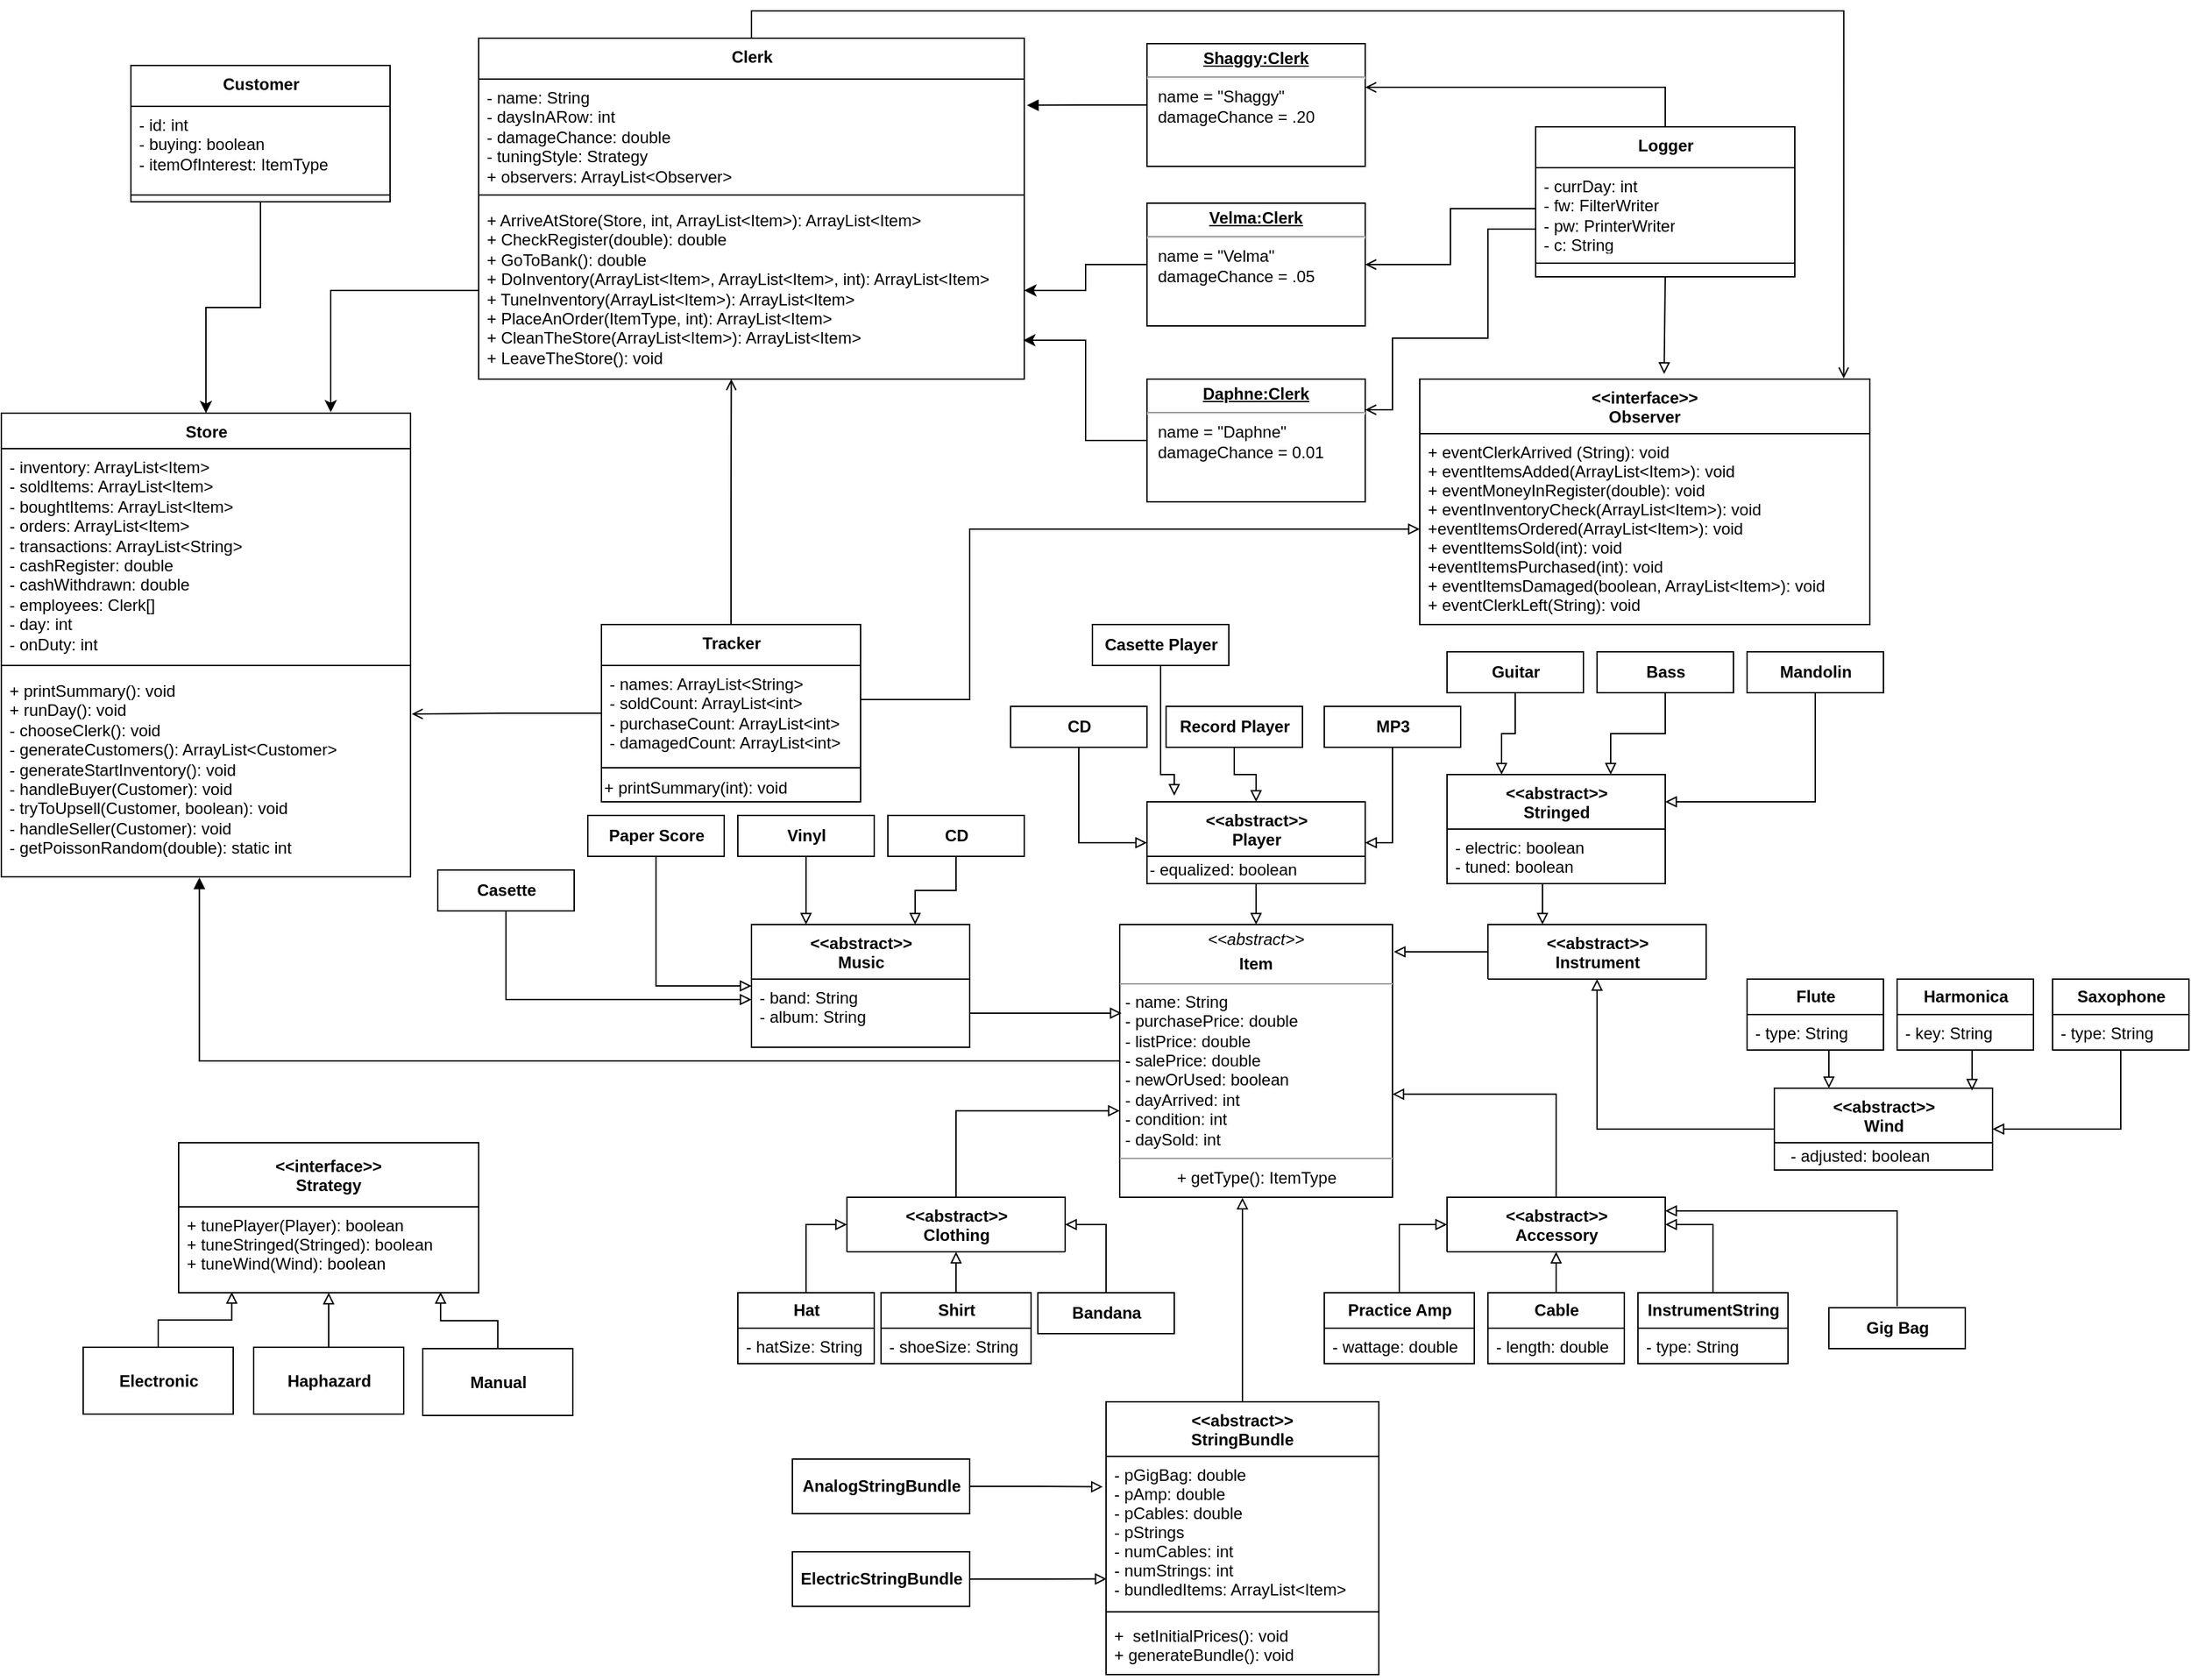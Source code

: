 <mxfile version="16.6.2" type="device"><diagram id="C5RBs43oDa-KdzZeNtuy" name="Page-1"><mxGraphModel dx="2370" dy="1367" grid="1" gridSize="10" guides="1" tooltips="1" connect="1" arrows="1" fold="1" page="1" pageScale="1" pageWidth="827" pageHeight="1169" math="0" shadow="0"><root><mxCell id="WIyWlLk6GJQsqaUBKTNV-0"/><mxCell id="WIyWlLk6GJQsqaUBKTNV-1" parent="WIyWlLk6GJQsqaUBKTNV-0"/><mxCell id="7O0cSDLD_i2GQ5B_20qx-137" value="Store" style="swimlane;fontStyle=1;align=center;verticalAlign=top;childLayout=stackLayout;horizontal=1;startSize=26;horizontalStack=0;resizeParent=1;resizeParentMax=0;resizeLast=0;collapsible=1;marginBottom=0;html=1;" parent="WIyWlLk6GJQsqaUBKTNV-1" vertex="1"><mxGeometry x="50" y="355" width="300" height="340" as="geometry"/></mxCell><mxCell id="7O0cSDLD_i2GQ5B_20qx-138" value="&lt;div&gt;- inventory: ArrayList&amp;lt;Item&amp;gt;&lt;/div&gt;&lt;div&gt;- soldItems: ArrayList&amp;lt;Item&amp;gt;&lt;/div&gt;&lt;div&gt;- boughtItems: ArrayList&amp;lt;Item&amp;gt;&lt;/div&gt;&lt;div&gt;- orders: ArrayList&amp;lt;Item&amp;gt;&lt;/div&gt;&lt;div&gt;- transactions: ArrayList&amp;lt;String&amp;gt;&lt;/div&gt;&lt;div&gt;- cashRegister: double&lt;/div&gt;&lt;div&gt;- cashWithdrawn: double&lt;/div&gt;&lt;div&gt;- employees: Clerk[]&lt;/div&gt;&lt;div&gt;- day: int&lt;/div&gt;&lt;div&gt;- onDuty: int&lt;br&gt;&lt;/div&gt;" style="text;strokeColor=none;fillColor=none;align=left;verticalAlign=top;spacingLeft=4;spacingRight=4;overflow=hidden;rotatable=0;points=[[0,0.5],[1,0.5]];portConstraint=eastwest;html=1;" parent="7O0cSDLD_i2GQ5B_20qx-137" vertex="1"><mxGeometry y="26" width="300" height="154" as="geometry"/></mxCell><mxCell id="7O0cSDLD_i2GQ5B_20qx-139" value="" style="line;strokeWidth=1;fillColor=none;align=left;verticalAlign=middle;spacingTop=-1;spacingLeft=3;spacingRight=3;rotatable=0;labelPosition=right;points=[];portConstraint=eastwest;html=1;" parent="7O0cSDLD_i2GQ5B_20qx-137" vertex="1"><mxGeometry y="180" width="300" height="10" as="geometry"/></mxCell><mxCell id="7O0cSDLD_i2GQ5B_20qx-140" value="&lt;div&gt;+ printSummary(): void&lt;/div&gt;&lt;div&gt;+ runDay(): void&lt;/div&gt;&lt;div&gt;- chooseClerk(): void&lt;/div&gt;&lt;div&gt;- generateCustomers(): ArrayList&amp;lt;Customer&amp;gt;&lt;/div&gt;&lt;div&gt;- generateStartInventory(): void&lt;/div&gt;&lt;div&gt;- handleBuyer(Customer): void&lt;/div&gt;&lt;div&gt;- tryToUpsell(Customer, boolean): void&lt;br&gt;&lt;/div&gt;&lt;div&gt;- handleSeller(Customer): void&lt;/div&gt;&lt;div&gt;- getPoissonRandom(double): static int&lt;br&gt;&lt;/div&gt;" style="text;strokeColor=none;fillColor=none;align=left;verticalAlign=top;spacingLeft=4;spacingRight=4;overflow=hidden;rotatable=0;points=[[0,0.5],[1,0.5]];portConstraint=eastwest;html=1;" parent="7O0cSDLD_i2GQ5B_20qx-137" vertex="1"><mxGeometry y="190" width="300" height="150" as="geometry"/></mxCell><mxCell id="lRqExHNX9jPVljjMVvEg-19" style="edgeStyle=orthogonalEdgeStyle;rounded=0;orthogonalLoop=1;jettySize=auto;html=1;exitX=0.5;exitY=0;exitDx=0;exitDy=0;entryX=0.942;entryY=-0.003;entryDx=0;entryDy=0;entryPerimeter=0;endArrow=open;endFill=0;" edge="1" parent="WIyWlLk6GJQsqaUBKTNV-1" source="7O0cSDLD_i2GQ5B_20qx-146" target="lRqExHNX9jPVljjMVvEg-1"><mxGeometry relative="1" as="geometry"/></mxCell><mxCell id="7O0cSDLD_i2GQ5B_20qx-146" value="Clerk" style="swimlane;fontStyle=1;align=center;verticalAlign=top;childLayout=stackLayout;horizontal=1;startSize=30;horizontalStack=0;resizeParent=1;resizeParentMax=0;resizeLast=0;collapsible=1;marginBottom=0;html=1;" parent="WIyWlLk6GJQsqaUBKTNV-1" vertex="1"><mxGeometry x="400" y="80" width="400" height="250" as="geometry"/></mxCell><mxCell id="7O0cSDLD_i2GQ5B_20qx-147" value="&lt;div&gt;- name: String&lt;/div&gt;&lt;div&gt;- daysInARow: int&lt;/div&gt;&lt;div&gt;- damageChance: double&lt;/div&gt;&lt;div&gt;- tuningStyle: Strategy&lt;br&gt;&lt;/div&gt;&lt;div&gt;+ observers: ArrayList&amp;lt;Observer&amp;gt;&lt;br&gt;&lt;/div&gt;" style="text;strokeColor=none;fillColor=none;align=left;verticalAlign=top;spacingLeft=4;spacingRight=4;overflow=hidden;rotatable=0;points=[[0,0.5],[1,0.5]];portConstraint=eastwest;html=1;" parent="7O0cSDLD_i2GQ5B_20qx-146" vertex="1"><mxGeometry y="30" width="400" height="80" as="geometry"/></mxCell><mxCell id="7O0cSDLD_i2GQ5B_20qx-148" value="" style="line;strokeWidth=1;fillColor=none;align=left;verticalAlign=middle;spacingTop=-1;spacingLeft=3;spacingRight=3;rotatable=0;labelPosition=right;points=[];portConstraint=eastwest;html=1;" parent="7O0cSDLD_i2GQ5B_20qx-146" vertex="1"><mxGeometry y="110" width="400" height="10" as="geometry"/></mxCell><mxCell id="7O0cSDLD_i2GQ5B_20qx-149" value="&lt;div&gt;+ ArriveAtStore(Store, int, ArrayList&amp;lt;Item&amp;gt;): ArrayList&amp;lt;Item&amp;gt;&lt;/div&gt;&lt;div&gt;+ CheckRegister(double): double&lt;br&gt;&lt;/div&gt;&lt;div&gt;+ GoToBank(): double&lt;br&gt;&lt;/div&gt;&lt;div&gt;+ DoInventory(ArrayList&amp;lt;Item&amp;gt;, ArrayList&amp;lt;Item&amp;gt;, int): ArrayList&amp;lt;Item&amp;gt;&lt;/div&gt;&lt;div&gt;+ TuneInventory(ArrayList&amp;lt;Item&amp;gt;): ArrayList&amp;lt;Item&amp;gt;&lt;br&gt;&lt;/div&gt;&lt;div&gt;+ PlaceAnOrder(ItemType, int): ArrayList&amp;lt;Item&amp;gt;&lt;/div&gt;&lt;div&gt;+ CleanTheStore(ArrayList&amp;lt;Item&amp;gt;): ArrayList&amp;lt;Item&amp;gt;&lt;br&gt;&lt;/div&gt;&lt;div&gt;+ LeaveTheStore(): void&lt;br&gt;&lt;/div&gt;" style="text;strokeColor=none;fillColor=none;align=left;verticalAlign=top;spacingLeft=4;spacingRight=4;overflow=hidden;rotatable=0;points=[[0,0.5],[1,0.5]];portConstraint=eastwest;html=1;" parent="7O0cSDLD_i2GQ5B_20qx-146" vertex="1"><mxGeometry y="120" width="400" height="130" as="geometry"/></mxCell><mxCell id="9KCXGs6W5niucQ1Qw6WZ-1" style="edgeStyle=orthogonalEdgeStyle;rounded=0;orthogonalLoop=1;jettySize=auto;html=1;exitX=0.5;exitY=1;exitDx=0;exitDy=0;entryX=0.5;entryY=0;entryDx=0;entryDy=0;" parent="WIyWlLk6GJQsqaUBKTNV-1" source="7O0cSDLD_i2GQ5B_20qx-150" target="7O0cSDLD_i2GQ5B_20qx-137" edge="1"><mxGeometry relative="1" as="geometry"/></mxCell><mxCell id="7O0cSDLD_i2GQ5B_20qx-150" value="Customer" style="swimlane;fontStyle=1;align=center;verticalAlign=top;childLayout=stackLayout;horizontal=1;startSize=30;horizontalStack=0;resizeParent=1;resizeParentMax=0;resizeLast=0;collapsible=1;marginBottom=0;html=1;" parent="WIyWlLk6GJQsqaUBKTNV-1" vertex="1"><mxGeometry x="145" y="100" width="190" height="100" as="geometry"/></mxCell><mxCell id="7O0cSDLD_i2GQ5B_20qx-151" value="&lt;div&gt;- id: int&lt;/div&gt;&lt;div&gt;- buying: boolean&lt;/div&gt;&lt;div&gt;- itemOfInterest: ItemType&lt;br&gt;&lt;/div&gt;" style="text;strokeColor=none;fillColor=none;align=left;verticalAlign=top;spacingLeft=4;spacingRight=4;overflow=hidden;rotatable=0;points=[[0,0.5],[1,0.5]];portConstraint=eastwest;html=1;" parent="7O0cSDLD_i2GQ5B_20qx-150" vertex="1"><mxGeometry y="30" width="190" height="60" as="geometry"/></mxCell><mxCell id="7O0cSDLD_i2GQ5B_20qx-152" value="" style="line;strokeWidth=1;fillColor=none;align=left;verticalAlign=middle;spacingTop=-1;spacingLeft=3;spacingRight=3;rotatable=0;labelPosition=right;points=[];portConstraint=eastwest;html=1;" parent="7O0cSDLD_i2GQ5B_20qx-150" vertex="1"><mxGeometry y="90" width="190" height="10" as="geometry"/></mxCell><mxCell id="7O0cSDLD_i2GQ5B_20qx-166" style="edgeStyle=orthogonalEdgeStyle;rounded=0;orthogonalLoop=1;jettySize=auto;html=1;exitX=0;exitY=0.5;exitDx=0;exitDy=0;entryX=1.005;entryY=0.24;entryDx=0;entryDy=0;entryPerimeter=0;endArrow=block;endFill=1;" parent="WIyWlLk6GJQsqaUBKTNV-1" source="7O0cSDLD_i2GQ5B_20qx-162" target="7O0cSDLD_i2GQ5B_20qx-147" edge="1"><mxGeometry relative="1" as="geometry"/></mxCell><mxCell id="7O0cSDLD_i2GQ5B_20qx-162" value="&lt;p style=&quot;margin: 0px ; margin-top: 4px ; text-align: center ; text-decoration: underline&quot;&gt;&lt;b&gt;Shaggy:Clerk&lt;/b&gt;&lt;/p&gt;&lt;hr&gt;&lt;p style=&quot;margin: 0px ; margin-left: 8px&quot;&gt;name = &quot;Shaggy&quot;&lt;/p&gt;&lt;p style=&quot;margin: 0px ; margin-left: 8px&quot;&gt;damageChance = .20&lt;br&gt;&lt;/p&gt;" style="verticalAlign=top;align=left;overflow=fill;fontSize=12;fontFamily=Helvetica;html=1;" parent="WIyWlLk6GJQsqaUBKTNV-1" vertex="1"><mxGeometry x="890" y="84" width="160" height="90" as="geometry"/></mxCell><mxCell id="9KCXGs6W5niucQ1Qw6WZ-0" style="edgeStyle=orthogonalEdgeStyle;rounded=0;orthogonalLoop=1;jettySize=auto;html=1;exitX=0;exitY=0.5;exitDx=0;exitDy=0;entryX=1;entryY=0.5;entryDx=0;entryDy=0;" parent="WIyWlLk6GJQsqaUBKTNV-1" source="7O0cSDLD_i2GQ5B_20qx-163" target="7O0cSDLD_i2GQ5B_20qx-149" edge="1"><mxGeometry relative="1" as="geometry"/></mxCell><mxCell id="7O0cSDLD_i2GQ5B_20qx-163" value="&lt;p style=&quot;margin: 0px ; margin-top: 4px ; text-align: center ; text-decoration: underline&quot;&gt;&lt;b&gt;Velma:Clerk&lt;/b&gt;&lt;/p&gt;&lt;hr&gt;&lt;p style=&quot;margin: 0px ; margin-left: 8px&quot;&gt;name = &quot;Velma&quot;&lt;/p&gt;&lt;p style=&quot;margin: 0px ; margin-left: 8px&quot;&gt;damageChance = .05&lt;br&gt;&lt;/p&gt;" style="verticalAlign=top;align=left;overflow=fill;fontSize=12;fontFamily=Helvetica;html=1;" parent="WIyWlLk6GJQsqaUBKTNV-1" vertex="1"><mxGeometry x="890" y="201" width="160" height="90" as="geometry"/></mxCell><mxCell id="kra6JxDqmIr3ZCFuzTGx-62" style="edgeStyle=orthogonalEdgeStyle;rounded=0;orthogonalLoop=1;jettySize=auto;html=1;exitX=0;exitY=0.5;exitDx=0;exitDy=0;entryX=0.484;entryY=1.003;entryDx=0;entryDy=0;entryPerimeter=0;endArrow=block;endFill=1;" parent="WIyWlLk6GJQsqaUBKTNV-1" source="kra6JxDqmIr3ZCFuzTGx-0" target="7O0cSDLD_i2GQ5B_20qx-140" edge="1"><mxGeometry relative="1" as="geometry"/></mxCell><mxCell id="kra6JxDqmIr3ZCFuzTGx-0" value="&lt;p style=&quot;margin: 0px ; margin-top: 4px ; text-align: center&quot;&gt;&lt;i&gt;&amp;lt;&amp;lt;abstract&amp;gt;&amp;gt;&lt;/i&gt;&lt;b&gt;&lt;br&gt;&lt;/b&gt;&lt;/p&gt;&lt;p style=&quot;margin: 0px ; margin-top: 4px ; text-align: center&quot;&gt;&lt;b&gt;Item&lt;/b&gt;&lt;br&gt;&lt;b&gt;&lt;/b&gt;&lt;/p&gt;&lt;hr size=&quot;1&quot;&gt;&lt;p style=&quot;margin: 0px ; margin-left: 4px&quot;&gt;- name: String&lt;/p&gt;&lt;p style=&quot;margin: 0px ; margin-left: 4px&quot;&gt;- purchasePrice: double&lt;/p&gt;&lt;p style=&quot;margin: 0px ; margin-left: 4px&quot;&gt;- listPrice: double&lt;/p&gt;&lt;p style=&quot;margin: 0px ; margin-left: 4px&quot;&gt;- salePrice: double&lt;br&gt;&lt;/p&gt;&lt;p style=&quot;margin: 0px ; margin-left: 4px&quot;&gt;- newOrUsed: boolean&lt;/p&gt;&lt;p style=&quot;margin: 0px ; margin-left: 4px&quot;&gt;- dayArrived: int&lt;/p&gt;&lt;p style=&quot;margin: 0px ; margin-left: 4px&quot;&gt;- condition: int&lt;/p&gt;&lt;p style=&quot;margin: 0px ; margin-left: 4px&quot;&gt;- daySold: int&lt;br&gt;&lt;/p&gt;&lt;hr size=&quot;1&quot;&gt;&lt;div&gt;&lt;br&gt;&lt;/div&gt;&lt;div&gt;&lt;br&gt;&lt;/div&gt;" style="verticalAlign=top;align=left;overflow=fill;fontSize=12;fontFamily=Helvetica;html=1;" parent="WIyWlLk6GJQsqaUBKTNV-1" vertex="1"><mxGeometry x="870" y="730" width="200" height="200" as="geometry"/></mxCell><mxCell id="kra6JxDqmIr3ZCFuzTGx-1" value="&lt;div&gt;&amp;lt;&amp;lt;abstract&amp;gt;&amp;gt;&lt;br&gt;&lt;/div&gt;&lt;div&gt;Music&lt;/div&gt;" style="swimlane;fontStyle=1;align=center;verticalAlign=top;childLayout=stackLayout;horizontal=1;startSize=40;horizontalStack=0;resizeParent=1;resizeParentMax=0;resizeLast=0;collapsible=1;marginBottom=0;html=1;" parent="WIyWlLk6GJQsqaUBKTNV-1" vertex="1"><mxGeometry x="600" y="730" width="160" height="90" as="geometry"/></mxCell><mxCell id="kra6JxDqmIr3ZCFuzTGx-2" value="&lt;div&gt;- band: String&lt;/div&gt;&lt;div&gt;- album: String&lt;/div&gt;&lt;div&gt;&lt;br&gt;&lt;/div&gt;" style="text;strokeColor=none;fillColor=none;align=left;verticalAlign=top;spacingLeft=4;spacingRight=4;overflow=hidden;rotatable=0;points=[[0,0.5],[1,0.5]];portConstraint=eastwest;html=1;" parent="kra6JxDqmIr3ZCFuzTGx-1" vertex="1"><mxGeometry y="40" width="160" height="50" as="geometry"/></mxCell><mxCell id="kra6JxDqmIr3ZCFuzTGx-3" style="edgeStyle=orthogonalEdgeStyle;rounded=0;orthogonalLoop=1;jettySize=auto;html=1;exitX=0.5;exitY=1;exitDx=0;exitDy=0;entryX=0;entryY=0.1;entryDx=0;entryDy=0;entryPerimeter=0;endArrow=block;endFill=0;" parent="WIyWlLk6GJQsqaUBKTNV-1" source="kra6JxDqmIr3ZCFuzTGx-4" target="kra6JxDqmIr3ZCFuzTGx-2" edge="1"><mxGeometry relative="1" as="geometry"/></mxCell><mxCell id="kra6JxDqmIr3ZCFuzTGx-4" value="&lt;span&gt;Paper Score&lt;/span&gt;" style="html=1;fontStyle=1" parent="WIyWlLk6GJQsqaUBKTNV-1" vertex="1"><mxGeometry x="480" y="650" width="100" height="30" as="geometry"/></mxCell><mxCell id="kra6JxDqmIr3ZCFuzTGx-5" style="edgeStyle=orthogonalEdgeStyle;rounded=0;orthogonalLoop=1;jettySize=auto;html=1;exitX=0.5;exitY=1;exitDx=0;exitDy=0;entryX=0.75;entryY=0;entryDx=0;entryDy=0;endArrow=block;endFill=0;" parent="WIyWlLk6GJQsqaUBKTNV-1" source="kra6JxDqmIr3ZCFuzTGx-6" target="kra6JxDqmIr3ZCFuzTGx-1" edge="1"><mxGeometry relative="1" as="geometry"/></mxCell><mxCell id="kra6JxDqmIr3ZCFuzTGx-6" value="&lt;b&gt;CD&lt;/b&gt;" style="html=1;" parent="WIyWlLk6GJQsqaUBKTNV-1" vertex="1"><mxGeometry x="700" y="650" width="100" height="30" as="geometry"/></mxCell><mxCell id="kra6JxDqmIr3ZCFuzTGx-7" style="edgeStyle=orthogonalEdgeStyle;rounded=0;orthogonalLoop=1;jettySize=auto;html=1;exitX=0.5;exitY=1;exitDx=0;exitDy=0;entryX=0.25;entryY=0;entryDx=0;entryDy=0;endArrow=block;endFill=0;" parent="WIyWlLk6GJQsqaUBKTNV-1" source="kra6JxDqmIr3ZCFuzTGx-8" target="kra6JxDqmIr3ZCFuzTGx-1" edge="1"><mxGeometry relative="1" as="geometry"/></mxCell><mxCell id="kra6JxDqmIr3ZCFuzTGx-8" value="&lt;b&gt;Vinyl&lt;/b&gt;" style="html=1;" parent="WIyWlLk6GJQsqaUBKTNV-1" vertex="1"><mxGeometry x="590" y="650" width="100" height="30" as="geometry"/></mxCell><mxCell id="kra6JxDqmIr3ZCFuzTGx-9" style="edgeStyle=orthogonalEdgeStyle;rounded=0;orthogonalLoop=1;jettySize=auto;html=1;exitX=0.5;exitY=1;exitDx=0;exitDy=0;entryX=0.5;entryY=0;entryDx=0;entryDy=0;endArrow=block;endFill=0;" parent="WIyWlLk6GJQsqaUBKTNV-1" source="kra6JxDqmIr3ZCFuzTGx-10" target="kra6JxDqmIr3ZCFuzTGx-0" edge="1"><mxGeometry relative="1" as="geometry"/></mxCell><mxCell id="kra6JxDqmIr3ZCFuzTGx-10" value="&lt;div&gt;&amp;lt;&amp;lt;abstract&amp;gt;&amp;gt;&lt;br&gt;&lt;/div&gt;&lt;div&gt;Player&lt;/div&gt;" style="swimlane;fontStyle=1;align=center;verticalAlign=top;childLayout=stackLayout;horizontal=1;startSize=40;horizontalStack=0;resizeParent=1;resizeParentMax=0;resizeLast=0;collapsible=1;marginBottom=0;html=1;" parent="WIyWlLk6GJQsqaUBKTNV-1" vertex="1"><mxGeometry x="890" y="640" width="160" height="60" as="geometry"/></mxCell><mxCell id="XEwlbGStlB1fy5p8z1VR-17" value="- equalized: boolean" style="text;html=1;align=left;verticalAlign=middle;resizable=0;points=[];autosize=1;strokeColor=none;fillColor=none;" parent="kra6JxDqmIr3ZCFuzTGx-10" vertex="1"><mxGeometry y="40" width="160" height="20" as="geometry"/></mxCell><mxCell id="kra6JxDqmIr3ZCFuzTGx-11" style="edgeStyle=orthogonalEdgeStyle;rounded=0;orthogonalLoop=1;jettySize=auto;html=1;exitX=0.5;exitY=1;exitDx=0;exitDy=0;endArrow=block;endFill=0;" parent="WIyWlLk6GJQsqaUBKTNV-1" source="kra6JxDqmIr3ZCFuzTGx-10" target="kra6JxDqmIr3ZCFuzTGx-10" edge="1"><mxGeometry relative="1" as="geometry"/></mxCell><mxCell id="kra6JxDqmIr3ZCFuzTGx-12" style="edgeStyle=orthogonalEdgeStyle;rounded=0;orthogonalLoop=1;jettySize=auto;html=1;exitX=0.5;exitY=1;exitDx=0;exitDy=0;entryX=0;entryY=0.5;entryDx=0;entryDy=0;endArrow=block;endFill=0;" parent="WIyWlLk6GJQsqaUBKTNV-1" source="kra6JxDqmIr3ZCFuzTGx-13" target="kra6JxDqmIr3ZCFuzTGx-10" edge="1"><mxGeometry relative="1" as="geometry"/></mxCell><mxCell id="kra6JxDqmIr3ZCFuzTGx-13" value="&lt;b&gt;CD&lt;/b&gt;" style="html=1;" parent="WIyWlLk6GJQsqaUBKTNV-1" vertex="1"><mxGeometry x="790" y="570" width="100" height="30" as="geometry"/></mxCell><mxCell id="kra6JxDqmIr3ZCFuzTGx-14" style="edgeStyle=orthogonalEdgeStyle;rounded=0;orthogonalLoop=1;jettySize=auto;html=1;exitX=0.5;exitY=1;exitDx=0;exitDy=0;endArrow=block;endFill=0;" parent="WIyWlLk6GJQsqaUBKTNV-1" source="kra6JxDqmIr3ZCFuzTGx-15" target="kra6JxDqmIr3ZCFuzTGx-10" edge="1"><mxGeometry relative="1" as="geometry"/></mxCell><mxCell id="kra6JxDqmIr3ZCFuzTGx-15" value="&lt;b&gt;Record Player&lt;br&gt;&lt;/b&gt;" style="html=1;" parent="WIyWlLk6GJQsqaUBKTNV-1" vertex="1"><mxGeometry x="904" y="570" width="100" height="30" as="geometry"/></mxCell><mxCell id="kra6JxDqmIr3ZCFuzTGx-16" style="edgeStyle=orthogonalEdgeStyle;rounded=0;orthogonalLoop=1;jettySize=auto;html=1;exitX=0.5;exitY=1;exitDx=0;exitDy=0;entryX=1;entryY=0.5;entryDx=0;entryDy=0;endArrow=block;endFill=0;" parent="WIyWlLk6GJQsqaUBKTNV-1" source="kra6JxDqmIr3ZCFuzTGx-17" target="kra6JxDqmIr3ZCFuzTGx-10" edge="1"><mxGeometry relative="1" as="geometry"/></mxCell><mxCell id="kra6JxDqmIr3ZCFuzTGx-17" value="&lt;b&gt;MP3&lt;/b&gt;" style="html=1;" parent="WIyWlLk6GJQsqaUBKTNV-1" vertex="1"><mxGeometry x="1020" y="570" width="100" height="30" as="geometry"/></mxCell><mxCell id="kra6JxDqmIr3ZCFuzTGx-18" style="edgeStyle=orthogonalEdgeStyle;rounded=0;orthogonalLoop=1;jettySize=auto;html=1;exitX=0;exitY=0.5;exitDx=0;exitDy=0;entryX=1.005;entryY=0.1;entryDx=0;entryDy=0;entryPerimeter=0;endArrow=block;endFill=0;" parent="WIyWlLk6GJQsqaUBKTNV-1" source="kra6JxDqmIr3ZCFuzTGx-19" target="kra6JxDqmIr3ZCFuzTGx-0" edge="1"><mxGeometry relative="1" as="geometry"/></mxCell><mxCell id="kra6JxDqmIr3ZCFuzTGx-19" value="&lt;div&gt;&amp;lt;&amp;lt;abstract&amp;gt;&amp;gt;&lt;br&gt;&lt;/div&gt;&lt;div&gt;Instrument&lt;/div&gt;" style="swimlane;fontStyle=1;align=center;verticalAlign=top;childLayout=stackLayout;horizontal=1;startSize=70;horizontalStack=0;resizeParent=1;resizeParentMax=0;resizeLast=0;collapsible=1;marginBottom=0;html=1;" parent="WIyWlLk6GJQsqaUBKTNV-1" vertex="1"><mxGeometry x="1140" y="730" width="160" height="40" as="geometry"/></mxCell><mxCell id="kra6JxDqmIr3ZCFuzTGx-20" style="edgeStyle=orthogonalEdgeStyle;rounded=0;orthogonalLoop=1;jettySize=auto;html=1;entryX=0.25;entryY=0;entryDx=0;entryDy=0;endArrow=block;endFill=0;" parent="WIyWlLk6GJQsqaUBKTNV-1" target="kra6JxDqmIr3ZCFuzTGx-19" edge="1"><mxGeometry relative="1" as="geometry"><mxPoint x="1190" y="700" as="sourcePoint"/></mxGeometry></mxCell><mxCell id="kra6JxDqmIr3ZCFuzTGx-21" value="&lt;div&gt;&amp;lt;&amp;lt;abstract&amp;gt;&amp;gt;&lt;br&gt;&lt;/div&gt;&lt;div&gt;Stringed&lt;/div&gt;" style="swimlane;fontStyle=1;align=center;verticalAlign=top;childLayout=stackLayout;horizontal=1;startSize=40;horizontalStack=0;resizeParent=1;resizeParentMax=0;resizeLast=0;collapsible=1;marginBottom=0;html=1;" parent="WIyWlLk6GJQsqaUBKTNV-1" vertex="1"><mxGeometry x="1110" y="620" width="160" height="80" as="geometry"/></mxCell><mxCell id="kra6JxDqmIr3ZCFuzTGx-22" value="- electric: boolean&lt;br&gt;- tuned: boolean&lt;br&gt;" style="text;strokeColor=none;fillColor=none;align=left;verticalAlign=top;spacingLeft=4;spacingRight=4;overflow=hidden;rotatable=0;points=[[0,0.5],[1,0.5]];portConstraint=eastwest;html=1;" parent="kra6JxDqmIr3ZCFuzTGx-21" vertex="1"><mxGeometry y="40" width="160" height="40" as="geometry"/></mxCell><mxCell id="kra6JxDqmIr3ZCFuzTGx-23" style="edgeStyle=orthogonalEdgeStyle;rounded=0;orthogonalLoop=1;jettySize=auto;html=1;exitX=0;exitY=0.5;exitDx=0;exitDy=0;entryX=0.5;entryY=1;entryDx=0;entryDy=0;endArrow=block;endFill=0;" parent="WIyWlLk6GJQsqaUBKTNV-1" source="kra6JxDqmIr3ZCFuzTGx-24" target="kra6JxDqmIr3ZCFuzTGx-19" edge="1"><mxGeometry relative="1" as="geometry"/></mxCell><mxCell id="kra6JxDqmIr3ZCFuzTGx-24" value="&lt;div&gt;&amp;lt;&amp;lt;abstract&amp;gt;&amp;gt;&lt;br&gt;&lt;/div&gt;&lt;div&gt;Wind&lt;/div&gt;" style="swimlane;fontStyle=1;align=center;verticalAlign=top;childLayout=stackLayout;horizontal=1;startSize=40;horizontalStack=0;resizeParent=1;resizeParentMax=0;resizeLast=0;collapsible=1;marginBottom=0;html=1;" parent="WIyWlLk6GJQsqaUBKTNV-1" vertex="1"><mxGeometry x="1350" y="850" width="160" height="60" as="geometry"/></mxCell><mxCell id="kra6JxDqmIr3ZCFuzTGx-25" style="edgeStyle=orthogonalEdgeStyle;rounded=0;orthogonalLoop=1;jettySize=auto;html=1;exitX=0.5;exitY=1;exitDx=0;exitDy=0;entryX=0.25;entryY=0;entryDx=0;entryDy=0;endArrow=block;endFill=0;" parent="WIyWlLk6GJQsqaUBKTNV-1" source="kra6JxDqmIr3ZCFuzTGx-26" target="kra6JxDqmIr3ZCFuzTGx-24" edge="1"><mxGeometry relative="1" as="geometry"/></mxCell><mxCell id="kra6JxDqmIr3ZCFuzTGx-26" value="&lt;b&gt;Flute&lt;/b&gt;" style="swimlane;fontStyle=0;childLayout=stackLayout;horizontal=1;startSize=26;fillColor=none;horizontalStack=0;resizeParent=1;resizeParentMax=0;resizeLast=0;collapsible=1;marginBottom=0;html=1;" parent="WIyWlLk6GJQsqaUBKTNV-1" vertex="1"><mxGeometry x="1330" y="770" width="100" height="52" as="geometry"/></mxCell><mxCell id="kra6JxDqmIr3ZCFuzTGx-27" value="- type: String" style="text;strokeColor=none;fillColor=none;align=left;verticalAlign=top;spacingLeft=4;spacingRight=4;overflow=hidden;rotatable=0;points=[[0,0.5],[1,0.5]];portConstraint=eastwest;html=1;" parent="kra6JxDqmIr3ZCFuzTGx-26" vertex="1"><mxGeometry y="26" width="100" height="26" as="geometry"/></mxCell><mxCell id="kra6JxDqmIr3ZCFuzTGx-28" style="edgeStyle=orthogonalEdgeStyle;rounded=0;orthogonalLoop=1;jettySize=auto;html=1;exitX=0.5;exitY=1;exitDx=0;exitDy=0;entryX=0.906;entryY=0.029;entryDx=0;entryDy=0;entryPerimeter=0;endArrow=block;endFill=0;" parent="WIyWlLk6GJQsqaUBKTNV-1" source="kra6JxDqmIr3ZCFuzTGx-29" target="kra6JxDqmIr3ZCFuzTGx-24" edge="1"><mxGeometry relative="1" as="geometry"/></mxCell><mxCell id="kra6JxDqmIr3ZCFuzTGx-29" value="&lt;b&gt;Harmonica&lt;/b&gt;" style="swimlane;fontStyle=0;childLayout=stackLayout;horizontal=1;startSize=26;fillColor=none;horizontalStack=0;resizeParent=1;resizeParentMax=0;resizeLast=0;collapsible=1;marginBottom=0;html=1;" parent="WIyWlLk6GJQsqaUBKTNV-1" vertex="1"><mxGeometry x="1440" y="770" width="100" height="52" as="geometry"/></mxCell><mxCell id="kra6JxDqmIr3ZCFuzTGx-30" value="- key: String" style="text;strokeColor=none;fillColor=none;align=left;verticalAlign=top;spacingLeft=4;spacingRight=4;overflow=hidden;rotatable=0;points=[[0,0.5],[1,0.5]];portConstraint=eastwest;html=1;" parent="kra6JxDqmIr3ZCFuzTGx-29" vertex="1"><mxGeometry y="26" width="100" height="26" as="geometry"/></mxCell><mxCell id="kra6JxDqmIr3ZCFuzTGx-31" style="edgeStyle=orthogonalEdgeStyle;rounded=0;orthogonalLoop=1;jettySize=auto;html=1;exitX=0.5;exitY=1;exitDx=0;exitDy=0;entryX=0.25;entryY=0;entryDx=0;entryDy=0;endArrow=block;endFill=0;" parent="WIyWlLk6GJQsqaUBKTNV-1" source="kra6JxDqmIr3ZCFuzTGx-32" target="kra6JxDqmIr3ZCFuzTGx-21" edge="1"><mxGeometry relative="1" as="geometry"/></mxCell><mxCell id="kra6JxDqmIr3ZCFuzTGx-32" value="Guitar" style="html=1;fontStyle=1" parent="WIyWlLk6GJQsqaUBKTNV-1" vertex="1"><mxGeometry x="1110" y="530" width="100" height="30" as="geometry"/></mxCell><mxCell id="kra6JxDqmIr3ZCFuzTGx-33" style="edgeStyle=orthogonalEdgeStyle;rounded=0;orthogonalLoop=1;jettySize=auto;html=1;exitX=0.5;exitY=1;exitDx=0;exitDy=0;entryX=0.75;entryY=0;entryDx=0;entryDy=0;endArrow=block;endFill=0;" parent="WIyWlLk6GJQsqaUBKTNV-1" source="kra6JxDqmIr3ZCFuzTGx-34" target="kra6JxDqmIr3ZCFuzTGx-21" edge="1"><mxGeometry relative="1" as="geometry"/></mxCell><mxCell id="kra6JxDqmIr3ZCFuzTGx-34" value="Bass" style="html=1;fontStyle=1" parent="WIyWlLk6GJQsqaUBKTNV-1" vertex="1"><mxGeometry x="1220" y="530" width="100" height="30" as="geometry"/></mxCell><mxCell id="kra6JxDqmIr3ZCFuzTGx-35" style="edgeStyle=orthogonalEdgeStyle;rounded=0;orthogonalLoop=1;jettySize=auto;html=1;exitX=0.5;exitY=1;exitDx=0;exitDy=0;entryX=1;entryY=0.25;entryDx=0;entryDy=0;endArrow=block;endFill=0;" parent="WIyWlLk6GJQsqaUBKTNV-1" source="kra6JxDqmIr3ZCFuzTGx-36" target="kra6JxDqmIr3ZCFuzTGx-21" edge="1"><mxGeometry relative="1" as="geometry"/></mxCell><mxCell id="kra6JxDqmIr3ZCFuzTGx-36" value="Mandolin" style="html=1;fontStyle=1" parent="WIyWlLk6GJQsqaUBKTNV-1" vertex="1"><mxGeometry x="1330" y="530" width="100" height="30" as="geometry"/></mxCell><mxCell id="kra6JxDqmIr3ZCFuzTGx-37" style="edgeStyle=orthogonalEdgeStyle;rounded=0;orthogonalLoop=1;jettySize=auto;html=1;exitX=0.5;exitY=0;exitDx=0;exitDy=0;entryX=0;entryY=0.683;entryDx=0;entryDy=0;entryPerimeter=0;endArrow=block;endFill=0;" parent="WIyWlLk6GJQsqaUBKTNV-1" source="kra6JxDqmIr3ZCFuzTGx-38" target="kra6JxDqmIr3ZCFuzTGx-0" edge="1"><mxGeometry relative="1" as="geometry"/></mxCell><mxCell id="kra6JxDqmIr3ZCFuzTGx-38" value="&lt;div&gt;&amp;lt;&amp;lt;abstract&amp;gt;&amp;gt;&lt;br&gt;&lt;/div&gt;&lt;div&gt;Clothing&lt;/div&gt;" style="swimlane;fontStyle=1;align=center;verticalAlign=top;childLayout=stackLayout;horizontal=1;startSize=70;horizontalStack=0;resizeParent=1;resizeParentMax=0;resizeLast=0;collapsible=1;marginBottom=0;html=1;" parent="WIyWlLk6GJQsqaUBKTNV-1" vertex="1"><mxGeometry x="670" y="930" width="160" height="40" as="geometry"/></mxCell><mxCell id="kra6JxDqmIr3ZCFuzTGx-39" style="edgeStyle=orthogonalEdgeStyle;rounded=0;orthogonalLoop=1;jettySize=auto;html=1;exitX=0.5;exitY=0;exitDx=0;exitDy=0;entryX=1;entryY=0.622;entryDx=0;entryDy=0;entryPerimeter=0;endArrow=block;endFill=0;" parent="WIyWlLk6GJQsqaUBKTNV-1" source="kra6JxDqmIr3ZCFuzTGx-40" target="kra6JxDqmIr3ZCFuzTGx-0" edge="1"><mxGeometry relative="1" as="geometry"/></mxCell><mxCell id="kra6JxDqmIr3ZCFuzTGx-40" value="&lt;div&gt;&amp;lt;&amp;lt;abstract&amp;gt;&amp;gt;&lt;br&gt;&lt;/div&gt;&lt;div&gt;Accessory&lt;/div&gt;" style="swimlane;fontStyle=1;align=center;verticalAlign=top;childLayout=stackLayout;horizontal=1;startSize=70;horizontalStack=0;resizeParent=1;resizeParentMax=0;resizeLast=0;collapsible=1;marginBottom=0;html=1;" parent="WIyWlLk6GJQsqaUBKTNV-1" vertex="1"><mxGeometry x="1110" y="930" width="160" height="40" as="geometry"/></mxCell><mxCell id="kra6JxDqmIr3ZCFuzTGx-41" style="edgeStyle=orthogonalEdgeStyle;rounded=0;orthogonalLoop=1;jettySize=auto;html=1;exitX=0.5;exitY=0;exitDx=0;exitDy=0;entryX=0;entryY=0.5;entryDx=0;entryDy=0;endArrow=block;endFill=0;" parent="WIyWlLk6GJQsqaUBKTNV-1" source="kra6JxDqmIr3ZCFuzTGx-42" target="kra6JxDqmIr3ZCFuzTGx-38" edge="1"><mxGeometry relative="1" as="geometry"/></mxCell><mxCell id="kra6JxDqmIr3ZCFuzTGx-42" value="&lt;b&gt;Hat&lt;/b&gt;" style="swimlane;fontStyle=0;childLayout=stackLayout;horizontal=1;startSize=26;fillColor=none;horizontalStack=0;resizeParent=1;resizeParentMax=0;resizeLast=0;collapsible=1;marginBottom=0;html=1;" parent="WIyWlLk6GJQsqaUBKTNV-1" vertex="1"><mxGeometry x="590" y="1000" width="100" height="52" as="geometry"/></mxCell><mxCell id="kra6JxDqmIr3ZCFuzTGx-43" value="- hatSize: String" style="text;strokeColor=none;fillColor=none;align=left;verticalAlign=top;spacingLeft=4;spacingRight=4;overflow=hidden;rotatable=0;points=[[0,0.5],[1,0.5]];portConstraint=eastwest;html=1;" parent="kra6JxDqmIr3ZCFuzTGx-42" vertex="1"><mxGeometry y="26" width="100" height="26" as="geometry"/></mxCell><mxCell id="kra6JxDqmIr3ZCFuzTGx-44" style="edgeStyle=orthogonalEdgeStyle;rounded=0;orthogonalLoop=1;jettySize=auto;html=1;exitX=0.5;exitY=0;exitDx=0;exitDy=0;entryX=0.5;entryY=1;entryDx=0;entryDy=0;endArrow=block;endFill=0;" parent="WIyWlLk6GJQsqaUBKTNV-1" target="kra6JxDqmIr3ZCFuzTGx-38" edge="1"><mxGeometry relative="1" as="geometry"><mxPoint x="750" y="1000" as="sourcePoint"/></mxGeometry></mxCell><mxCell id="kra6JxDqmIr3ZCFuzTGx-45" style="edgeStyle=orthogonalEdgeStyle;rounded=0;orthogonalLoop=1;jettySize=auto;html=1;exitX=0.5;exitY=0;exitDx=0;exitDy=0;entryX=1;entryY=0.5;entryDx=0;entryDy=0;endArrow=block;endFill=0;" parent="WIyWlLk6GJQsqaUBKTNV-1" source="kra6JxDqmIr3ZCFuzTGx-46" target="kra6JxDqmIr3ZCFuzTGx-38" edge="1"><mxGeometry relative="1" as="geometry"/></mxCell><mxCell id="kra6JxDqmIr3ZCFuzTGx-46" value="Bandana" style="html=1;fontStyle=1" parent="WIyWlLk6GJQsqaUBKTNV-1" vertex="1"><mxGeometry x="810" y="1000" width="100" height="30" as="geometry"/></mxCell><mxCell id="kra6JxDqmIr3ZCFuzTGx-47" style="edgeStyle=orthogonalEdgeStyle;rounded=0;orthogonalLoop=1;jettySize=auto;html=1;exitX=0.5;exitY=0;exitDx=0;exitDy=0;entryX=0;entryY=0.5;entryDx=0;entryDy=0;endArrow=block;endFill=0;" parent="WIyWlLk6GJQsqaUBKTNV-1" source="kra6JxDqmIr3ZCFuzTGx-48" target="kra6JxDqmIr3ZCFuzTGx-40" edge="1"><mxGeometry relative="1" as="geometry"/></mxCell><mxCell id="kra6JxDqmIr3ZCFuzTGx-48" value="&lt;b&gt;Practice Amp&lt;br&gt;&lt;/b&gt;" style="swimlane;fontStyle=0;childLayout=stackLayout;horizontal=1;startSize=26;fillColor=none;horizontalStack=0;resizeParent=1;resizeParentMax=0;resizeLast=0;collapsible=1;marginBottom=0;html=1;" parent="WIyWlLk6GJQsqaUBKTNV-1" vertex="1"><mxGeometry x="1020" y="1000" width="110" height="52" as="geometry"/></mxCell><mxCell id="kra6JxDqmIr3ZCFuzTGx-49" value="- wattage: double" style="text;strokeColor=none;fillColor=none;align=left;verticalAlign=top;spacingLeft=4;spacingRight=4;overflow=hidden;rotatable=0;points=[[0,0.5],[1,0.5]];portConstraint=eastwest;html=1;" parent="kra6JxDqmIr3ZCFuzTGx-48" vertex="1"><mxGeometry y="26" width="110" height="26" as="geometry"/></mxCell><mxCell id="kra6JxDqmIr3ZCFuzTGx-50" style="edgeStyle=orthogonalEdgeStyle;rounded=0;orthogonalLoop=1;jettySize=auto;html=1;exitX=0.5;exitY=0;exitDx=0;exitDy=0;entryX=0.5;entryY=1;entryDx=0;entryDy=0;endArrow=block;endFill=0;" parent="WIyWlLk6GJQsqaUBKTNV-1" source="kra6JxDqmIr3ZCFuzTGx-51" target="kra6JxDqmIr3ZCFuzTGx-40" edge="1"><mxGeometry relative="1" as="geometry"/></mxCell><mxCell id="kra6JxDqmIr3ZCFuzTGx-51" value="&lt;b&gt;Cable&lt;/b&gt;" style="swimlane;fontStyle=0;childLayout=stackLayout;horizontal=1;startSize=26;fillColor=none;horizontalStack=0;resizeParent=1;resizeParentMax=0;resizeLast=0;collapsible=1;marginBottom=0;html=1;" parent="WIyWlLk6GJQsqaUBKTNV-1" vertex="1"><mxGeometry x="1140" y="1000" width="100" height="52" as="geometry"/></mxCell><mxCell id="kra6JxDqmIr3ZCFuzTGx-52" value="- length: double" style="text;strokeColor=none;fillColor=none;align=left;verticalAlign=top;spacingLeft=4;spacingRight=4;overflow=hidden;rotatable=0;points=[[0,0.5],[1,0.5]];portConstraint=eastwest;html=1;" parent="kra6JxDqmIr3ZCFuzTGx-51" vertex="1"><mxGeometry y="26" width="100" height="26" as="geometry"/></mxCell><mxCell id="kra6JxDqmIr3ZCFuzTGx-53" style="edgeStyle=orthogonalEdgeStyle;rounded=0;orthogonalLoop=1;jettySize=auto;html=1;exitX=0.5;exitY=0;exitDx=0;exitDy=0;entryX=1;entryY=0.5;entryDx=0;entryDy=0;endArrow=block;endFill=0;" parent="WIyWlLk6GJQsqaUBKTNV-1" source="kra6JxDqmIr3ZCFuzTGx-54" target="kra6JxDqmIr3ZCFuzTGx-40" edge="1"><mxGeometry relative="1" as="geometry"/></mxCell><mxCell id="kra6JxDqmIr3ZCFuzTGx-54" value="&lt;b&gt;InstrumentString&lt;/b&gt;" style="swimlane;fontStyle=0;childLayout=stackLayout;horizontal=1;startSize=26;fillColor=none;horizontalStack=0;resizeParent=1;resizeParentMax=0;resizeLast=0;collapsible=1;marginBottom=0;html=1;" parent="WIyWlLk6GJQsqaUBKTNV-1" vertex="1"><mxGeometry x="1250" y="1000" width="110" height="52" as="geometry"/></mxCell><mxCell id="kra6JxDqmIr3ZCFuzTGx-55" value="- type: String" style="text;strokeColor=none;fillColor=none;align=left;verticalAlign=top;spacingLeft=4;spacingRight=4;overflow=hidden;rotatable=0;points=[[0,0.5],[1,0.5]];portConstraint=eastwest;html=1;" parent="kra6JxDqmIr3ZCFuzTGx-54" vertex="1"><mxGeometry y="26" width="110" height="26" as="geometry"/></mxCell><mxCell id="kra6JxDqmIr3ZCFuzTGx-56" value="+ getType(): ItemType" style="text;html=1;resizable=0;autosize=1;align=center;verticalAlign=middle;points=[];fillColor=none;strokeColor=none;rounded=0;" parent="WIyWlLk6GJQsqaUBKTNV-1" vertex="1"><mxGeometry x="905" y="906" width="130" height="20" as="geometry"/></mxCell><mxCell id="kra6JxDqmIr3ZCFuzTGx-57" value="&lt;b&gt;Shirt&lt;/b&gt;" style="swimlane;fontStyle=0;childLayout=stackLayout;horizontal=1;startSize=26;fillColor=none;horizontalStack=0;resizeParent=1;resizeParentMax=0;resizeLast=0;collapsible=1;marginBottom=0;html=1;" parent="WIyWlLk6GJQsqaUBKTNV-1" vertex="1"><mxGeometry x="695" y="1000" width="110" height="52" as="geometry"/></mxCell><mxCell id="kra6JxDqmIr3ZCFuzTGx-58" value="- shoeSize: String" style="text;strokeColor=none;fillColor=none;align=left;verticalAlign=top;spacingLeft=4;spacingRight=4;overflow=hidden;rotatable=0;points=[[0,0.5],[1,0.5]];portConstraint=eastwest;html=1;" parent="kra6JxDqmIr3ZCFuzTGx-57" vertex="1"><mxGeometry y="26" width="110" height="26" as="geometry"/></mxCell><mxCell id="kra6JxDqmIr3ZCFuzTGx-59" style="edgeStyle=orthogonalEdgeStyle;rounded=0;orthogonalLoop=1;jettySize=auto;html=1;exitX=1;exitY=0.5;exitDx=0;exitDy=0;entryX=0.007;entryY=0.325;entryDx=0;entryDy=0;entryPerimeter=0;endArrow=block;endFill=0;" parent="WIyWlLk6GJQsqaUBKTNV-1" source="kra6JxDqmIr3ZCFuzTGx-2" target="kra6JxDqmIr3ZCFuzTGx-0" edge="1"><mxGeometry relative="1" as="geometry"/></mxCell><mxCell id="lRqExHNX9jPVljjMVvEg-7" style="edgeStyle=orthogonalEdgeStyle;rounded=0;orthogonalLoop=1;jettySize=auto;html=1;exitX=0;exitY=0.5;exitDx=0;exitDy=0;entryX=0.998;entryY=0.781;entryDx=0;entryDy=0;entryPerimeter=0;" edge="1" parent="WIyWlLk6GJQsqaUBKTNV-1" source="XEwlbGStlB1fy5p8z1VR-1" target="7O0cSDLD_i2GQ5B_20qx-149"><mxGeometry relative="1" as="geometry"/></mxCell><mxCell id="XEwlbGStlB1fy5p8z1VR-1" value="&lt;p style=&quot;margin: 0px ; margin-top: 4px ; text-align: center ; text-decoration: underline&quot;&gt;&lt;b&gt;Daphne:Clerk&lt;/b&gt;&lt;/p&gt;&lt;hr&gt;&lt;p style=&quot;margin: 0px ; margin-left: 8px&quot;&gt;name = &quot;Daphne&quot;&lt;/p&gt;&lt;p style=&quot;margin: 0px ; margin-left: 8px&quot;&gt;damageChance = 0.01&lt;br&gt;&lt;/p&gt;" style="verticalAlign=top;align=left;overflow=fill;fontSize=12;fontFamily=Helvetica;html=1;" parent="WIyWlLk6GJQsqaUBKTNV-1" vertex="1"><mxGeometry x="890" y="330" width="160" height="90" as="geometry"/></mxCell><mxCell id="lRqExHNX9jPVljjMVvEg-31" style="edgeStyle=orthogonalEdgeStyle;rounded=0;orthogonalLoop=1;jettySize=auto;html=1;exitX=0.5;exitY=1;exitDx=0;exitDy=0;entryX=1;entryY=0.5;entryDx=0;entryDy=0;endArrow=block;endFill=0;" edge="1" parent="WIyWlLk6GJQsqaUBKTNV-1" source="XEwlbGStlB1fy5p8z1VR-3" target="kra6JxDqmIr3ZCFuzTGx-24"><mxGeometry relative="1" as="geometry"/></mxCell><mxCell id="XEwlbGStlB1fy5p8z1VR-3" value="&lt;b&gt;Saxophone&lt;/b&gt;" style="swimlane;fontStyle=0;childLayout=stackLayout;horizontal=1;startSize=26;fillColor=none;horizontalStack=0;resizeParent=1;resizeParentMax=0;resizeLast=0;collapsible=1;marginBottom=0;html=1;" parent="WIyWlLk6GJQsqaUBKTNV-1" vertex="1"><mxGeometry x="1554" y="770" width="100" height="52" as="geometry"/></mxCell><mxCell id="XEwlbGStlB1fy5p8z1VR-4" value="- type: String" style="text;strokeColor=none;fillColor=none;align=left;verticalAlign=top;spacingLeft=4;spacingRight=4;overflow=hidden;rotatable=0;points=[[0,0.5],[1,0.5]];portConstraint=eastwest;html=1;" parent="XEwlbGStlB1fy5p8z1VR-3" vertex="1"><mxGeometry y="26" width="100" height="26" as="geometry"/></mxCell><mxCell id="XEwlbGStlB1fy5p8z1VR-8" value="&lt;span&gt;Casette&lt;/span&gt;" style="html=1;fontStyle=1" parent="WIyWlLk6GJQsqaUBKTNV-1" vertex="1"><mxGeometry x="370" y="690" width="100" height="30" as="geometry"/></mxCell><mxCell id="XEwlbGStlB1fy5p8z1VR-9" style="edgeStyle=orthogonalEdgeStyle;rounded=0;orthogonalLoop=1;jettySize=auto;html=1;exitX=0.5;exitY=1;exitDx=0;exitDy=0;endArrow=block;endFill=0;" parent="WIyWlLk6GJQsqaUBKTNV-1" source="XEwlbGStlB1fy5p8z1VR-8" edge="1"><mxGeometry relative="1" as="geometry"><mxPoint x="540" y="690" as="sourcePoint"/><mxPoint x="600" y="785" as="targetPoint"/><Array as="points"><mxPoint x="420" y="785"/></Array></mxGeometry></mxCell><mxCell id="XEwlbGStlB1fy5p8z1VR-10" value="&lt;b&gt;Casette Player&lt;/b&gt;" style="html=1;" parent="WIyWlLk6GJQsqaUBKTNV-1" vertex="1"><mxGeometry x="850" y="510" width="100" height="30" as="geometry"/></mxCell><mxCell id="XEwlbGStlB1fy5p8z1VR-12" style="edgeStyle=orthogonalEdgeStyle;rounded=0;orthogonalLoop=1;jettySize=auto;html=1;exitX=0.5;exitY=1;exitDx=0;exitDy=0;endArrow=block;endFill=0;entryX=0.125;entryY=-0.075;entryDx=0;entryDy=0;entryPerimeter=0;" parent="WIyWlLk6GJQsqaUBKTNV-1" source="XEwlbGStlB1fy5p8z1VR-10" target="kra6JxDqmIr3ZCFuzTGx-10" edge="1"><mxGeometry relative="1" as="geometry"><mxPoint x="964" y="610" as="sourcePoint"/><mxPoint x="980" y="650" as="targetPoint"/><Array as="points"><mxPoint x="900" y="620"/><mxPoint x="910" y="620"/></Array></mxGeometry></mxCell><mxCell id="XEwlbGStlB1fy5p8z1VR-15" value="&lt;b&gt;Gig Bag&lt;br&gt;&lt;/b&gt;" style="html=1;" parent="WIyWlLk6GJQsqaUBKTNV-1" vertex="1"><mxGeometry x="1390" y="1011" width="100" height="30" as="geometry"/></mxCell><mxCell id="XEwlbGStlB1fy5p8z1VR-16" style="edgeStyle=orthogonalEdgeStyle;rounded=0;orthogonalLoop=1;jettySize=auto;html=1;entryX=1;entryY=0.25;entryDx=0;entryDy=0;endArrow=block;endFill=0;" parent="WIyWlLk6GJQsqaUBKTNV-1" target="kra6JxDqmIr3ZCFuzTGx-40" edge="1"><mxGeometry relative="1" as="geometry"><mxPoint x="1440" y="1010" as="sourcePoint"/><mxPoint x="1280" y="960" as="targetPoint"/><Array as="points"><mxPoint x="1440" y="1010"/><mxPoint x="1440" y="940"/></Array></mxGeometry></mxCell><mxCell id="XEwlbGStlB1fy5p8z1VR-18" value="- adjusted: boolean" style="text;html=1;align=left;verticalAlign=middle;resizable=0;points=[];autosize=1;strokeColor=none;fillColor=none;" parent="WIyWlLk6GJQsqaUBKTNV-1" vertex="1"><mxGeometry x="1360" y="890" width="120" height="20" as="geometry"/></mxCell><mxCell id="lRqExHNX9jPVljjMVvEg-24" style="edgeStyle=orthogonalEdgeStyle;rounded=0;orthogonalLoop=1;jettySize=auto;html=1;exitX=0.5;exitY=0;exitDx=0;exitDy=0;entryX=1;entryY=0.356;entryDx=0;entryDy=0;entryPerimeter=0;endArrow=open;endFill=0;" edge="1" parent="WIyWlLk6GJQsqaUBKTNV-1" source="XEwlbGStlB1fy5p8z1VR-27" target="7O0cSDLD_i2GQ5B_20qx-162"><mxGeometry relative="1" as="geometry"/></mxCell><mxCell id="lRqExHNX9jPVljjMVvEg-26" style="edgeStyle=orthogonalEdgeStyle;rounded=0;orthogonalLoop=1;jettySize=auto;html=1;exitX=0;exitY=0.75;exitDx=0;exitDy=0;entryX=1;entryY=0.25;entryDx=0;entryDy=0;endArrow=open;endFill=0;" edge="1" parent="WIyWlLk6GJQsqaUBKTNV-1" source="XEwlbGStlB1fy5p8z1VR-27" target="XEwlbGStlB1fy5p8z1VR-1"><mxGeometry relative="1" as="geometry"><Array as="points"><mxPoint x="1140" y="220"/><mxPoint x="1140" y="300"/><mxPoint x="1070" y="300"/><mxPoint x="1070" y="353"/></Array></mxGeometry></mxCell><mxCell id="XEwlbGStlB1fy5p8z1VR-27" value="Logger&lt;br&gt;" style="swimlane;fontStyle=1;align=center;verticalAlign=top;childLayout=stackLayout;horizontal=1;startSize=30;horizontalStack=0;resizeParent=1;resizeParentMax=0;resizeLast=0;collapsible=1;marginBottom=0;html=1;" parent="WIyWlLk6GJQsqaUBKTNV-1" vertex="1"><mxGeometry x="1175" y="145" width="190" height="110" as="geometry"/></mxCell><mxCell id="XEwlbGStlB1fy5p8z1VR-28" value="&lt;div&gt;- currDay: int&lt;/div&gt;&lt;div&gt;- fw: FilterWriter&lt;/div&gt;&lt;div&gt;- pw: PrinterWriter&lt;/div&gt;&lt;div&gt;- c: String&lt;br&gt;&lt;/div&gt;" style="text;strokeColor=none;fillColor=none;align=left;verticalAlign=top;spacingLeft=4;spacingRight=4;overflow=hidden;rotatable=0;points=[[0,0.5],[1,0.5]];portConstraint=eastwest;html=1;" parent="XEwlbGStlB1fy5p8z1VR-27" vertex="1"><mxGeometry y="30" width="190" height="60" as="geometry"/></mxCell><mxCell id="XEwlbGStlB1fy5p8z1VR-29" value="" style="line;strokeWidth=1;fillColor=none;align=left;verticalAlign=middle;spacingTop=-1;spacingLeft=3;spacingRight=3;rotatable=0;labelPosition=right;points=[];portConstraint=eastwest;html=1;" parent="XEwlbGStlB1fy5p8z1VR-27" vertex="1"><mxGeometry y="90" width="190" height="20" as="geometry"/></mxCell><mxCell id="lRqExHNX9jPVljjMVvEg-11" style="edgeStyle=orthogonalEdgeStyle;rounded=0;orthogonalLoop=1;jettySize=auto;html=1;exitX=0.5;exitY=0;exitDx=0;exitDy=0;entryX=0.463;entryY=1;entryDx=0;entryDy=0;entryPerimeter=0;endArrow=open;endFill=0;" edge="1" parent="WIyWlLk6GJQsqaUBKTNV-1" source="XEwlbGStlB1fy5p8z1VR-45" target="7O0cSDLD_i2GQ5B_20qx-149"><mxGeometry relative="1" as="geometry"/></mxCell><mxCell id="lRqExHNX9jPVljjMVvEg-18" style="edgeStyle=orthogonalEdgeStyle;rounded=0;orthogonalLoop=1;jettySize=auto;html=1;exitX=1;exitY=0.5;exitDx=0;exitDy=0;entryX=0;entryY=0.5;entryDx=0;entryDy=0;endArrow=block;endFill=0;" edge="1" parent="WIyWlLk6GJQsqaUBKTNV-1" source="XEwlbGStlB1fy5p8z1VR-45" target="lRqExHNX9jPVljjMVvEg-2"><mxGeometry relative="1" as="geometry"><Array as="points"><mxPoint x="680" y="565"/><mxPoint x="760" y="565"/><mxPoint x="760" y="440"/></Array></mxGeometry></mxCell><mxCell id="XEwlbGStlB1fy5p8z1VR-45" value="Tracker" style="swimlane;fontStyle=1;align=center;verticalAlign=top;childLayout=stackLayout;horizontal=1;startSize=30;horizontalStack=0;resizeParent=1;resizeParentMax=0;resizeLast=0;collapsible=1;marginBottom=0;html=1;" parent="WIyWlLk6GJQsqaUBKTNV-1" vertex="1"><mxGeometry x="490" y="510" width="190" height="130" as="geometry"/></mxCell><mxCell id="XEwlbGStlB1fy5p8z1VR-46" value="&lt;div&gt;- names: ArrayList&amp;lt;String&amp;gt;&lt;/div&gt;&lt;div&gt;- soldCount: ArrayList&amp;lt;int&amp;gt;&lt;/div&gt;&lt;div&gt;- purchaseCount: ArrayList&amp;lt;int&amp;gt;&lt;/div&gt;&lt;div&gt;- damagedCount: ArrayList&amp;lt;int&amp;gt;&lt;br&gt;&lt;/div&gt;" style="text;strokeColor=none;fillColor=none;align=left;verticalAlign=top;spacingLeft=4;spacingRight=4;overflow=hidden;rotatable=0;points=[[0,0.5],[1,0.5]];portConstraint=eastwest;html=1;" parent="XEwlbGStlB1fy5p8z1VR-45" vertex="1"><mxGeometry y="30" width="190" height="70" as="geometry"/></mxCell><mxCell id="XEwlbGStlB1fy5p8z1VR-47" value="" style="line;strokeWidth=1;fillColor=none;align=left;verticalAlign=middle;spacingTop=-1;spacingLeft=3;spacingRight=3;rotatable=0;labelPosition=right;points=[];portConstraint=eastwest;html=1;" parent="XEwlbGStlB1fy5p8z1VR-45" vertex="1"><mxGeometry y="100" width="190" height="10" as="geometry"/></mxCell><mxCell id="XEwlbGStlB1fy5p8z1VR-48" value="+ printSummary(int): void" style="text;html=1;align=left;verticalAlign=middle;resizable=0;points=[];autosize=1;strokeColor=none;fillColor=none;" parent="XEwlbGStlB1fy5p8z1VR-45" vertex="1"><mxGeometry y="110" width="190" height="20" as="geometry"/></mxCell><mxCell id="lRqExHNX9jPVljjMVvEg-1" value="&lt;&lt;interface&gt;&gt;&#xA;Observer" style="swimlane;fontStyle=1;childLayout=stackLayout;horizontal=1;startSize=40;fillColor=none;horizontalStack=0;resizeParent=1;resizeParentMax=0;resizeLast=0;collapsible=1;marginBottom=0;" vertex="1" parent="WIyWlLk6GJQsqaUBKTNV-1"><mxGeometry x="1090" y="330" width="330" height="180" as="geometry"/></mxCell><mxCell id="lRqExHNX9jPVljjMVvEg-2" value="+ eventClerkArrived (String): void&#xA;+ eventItemsAdded(ArrayList&lt;Item&gt;): void&#xA;+ eventMoneyInRegister(double): void&#xA;+ eventInventoryCheck(ArrayList&lt;Item&gt;): void&#xA;+eventItemsOrdered(ArrayList&lt;Item&gt;): void&#xA;+ eventItemsSold(int): void&#xA;+eventItemsPurchased(int): void&#xA;+ eventItemsDamaged(boolean, ArrayList&lt;Item&gt;): void&#xA;+ eventClerkLeft(String): void&#xA;&#xA;" style="text;strokeColor=none;fillColor=none;align=left;verticalAlign=top;spacingLeft=4;spacingRight=4;overflow=hidden;rotatable=0;points=[[0,0.5],[1,0.5]];portConstraint=eastwest;" vertex="1" parent="lRqExHNX9jPVljjMVvEg-1"><mxGeometry y="40" width="330" height="140" as="geometry"/></mxCell><mxCell id="lRqExHNX9jPVljjMVvEg-8" style="edgeStyle=orthogonalEdgeStyle;rounded=0;orthogonalLoop=1;jettySize=auto;html=1;exitX=0;exitY=0.5;exitDx=0;exitDy=0;entryX=1.003;entryY=0.204;entryDx=0;entryDy=0;entryPerimeter=0;endArrow=open;endFill=0;" edge="1" parent="WIyWlLk6GJQsqaUBKTNV-1" source="XEwlbGStlB1fy5p8z1VR-46" target="7O0cSDLD_i2GQ5B_20qx-140"><mxGeometry relative="1" as="geometry"/></mxCell><mxCell id="lRqExHNX9jPVljjMVvEg-10" style="edgeStyle=orthogonalEdgeStyle;rounded=0;orthogonalLoop=1;jettySize=auto;html=1;exitX=0;exitY=0.5;exitDx=0;exitDy=0;entryX=0.805;entryY=-0.002;entryDx=0;entryDy=0;entryPerimeter=0;" edge="1" parent="WIyWlLk6GJQsqaUBKTNV-1" source="7O0cSDLD_i2GQ5B_20qx-149" target="7O0cSDLD_i2GQ5B_20qx-137"><mxGeometry relative="1" as="geometry"/></mxCell><mxCell id="lRqExHNX9jPVljjMVvEg-16" style="edgeStyle=orthogonalEdgeStyle;rounded=0;orthogonalLoop=1;jettySize=auto;html=1;exitX=0.5;exitY=0;exitDx=0;exitDy=0;entryX=0.423;entryY=1.217;entryDx=0;entryDy=0;entryPerimeter=0;endArrow=block;endFill=0;" edge="1" parent="WIyWlLk6GJQsqaUBKTNV-1" source="lRqExHNX9jPVljjMVvEg-12" target="kra6JxDqmIr3ZCFuzTGx-56"><mxGeometry relative="1" as="geometry"/></mxCell><mxCell id="lRqExHNX9jPVljjMVvEg-12" value="&lt;&lt;abstract&gt;&gt;&#xA;StringBundle" style="swimlane;fontStyle=1;align=center;verticalAlign=top;childLayout=stackLayout;horizontal=1;startSize=40;horizontalStack=0;resizeParent=1;resizeParentMax=0;resizeLast=0;collapsible=1;marginBottom=0;" vertex="1" parent="WIyWlLk6GJQsqaUBKTNV-1"><mxGeometry x="860" y="1080" width="200" height="200" as="geometry"/></mxCell><mxCell id="lRqExHNX9jPVljjMVvEg-13" value="- pGigBag: double&#xA;- pAmp: double&#xA;- pCables: double&#xA;- pStrings&#xA;- numCables: int&#xA;- numStrings: int&#xA;- bundledItems: ArrayList&lt;Item&gt;&#xA;" style="text;strokeColor=none;fillColor=none;align=left;verticalAlign=top;spacingLeft=4;spacingRight=4;overflow=hidden;rotatable=0;points=[[0,0.5],[1,0.5]];portConstraint=eastwest;" vertex="1" parent="lRqExHNX9jPVljjMVvEg-12"><mxGeometry y="40" width="200" height="110" as="geometry"/></mxCell><mxCell id="lRqExHNX9jPVljjMVvEg-14" value="" style="line;strokeWidth=1;fillColor=none;align=left;verticalAlign=middle;spacingTop=-1;spacingLeft=3;spacingRight=3;rotatable=0;labelPosition=right;points=[];portConstraint=eastwest;" vertex="1" parent="lRqExHNX9jPVljjMVvEg-12"><mxGeometry y="150" width="200" height="8" as="geometry"/></mxCell><mxCell id="lRqExHNX9jPVljjMVvEg-15" value="+  setInitialPrices(): void&#xA;+ generateBundle(): void&#xA;" style="text;strokeColor=none;fillColor=none;align=left;verticalAlign=top;spacingLeft=4;spacingRight=4;overflow=hidden;rotatable=0;points=[[0,0.5],[1,0.5]];portConstraint=eastwest;" vertex="1" parent="lRqExHNX9jPVljjMVvEg-12"><mxGeometry y="158" width="200" height="42" as="geometry"/></mxCell><mxCell id="lRqExHNX9jPVljjMVvEg-22" value="" style="endArrow=block;html=1;rounded=0;exitX=0.5;exitY=1;exitDx=0;exitDy=0;entryX=0.543;entryY=-0.021;entryDx=0;entryDy=0;entryPerimeter=0;endFill=0;" edge="1" parent="WIyWlLk6GJQsqaUBKTNV-1" source="XEwlbGStlB1fy5p8z1VR-27" target="lRqExHNX9jPVljjMVvEg-1"><mxGeometry width="50" height="50" relative="1" as="geometry"><mxPoint x="1120" y="140" as="sourcePoint"/><mxPoint x="1170" y="90" as="targetPoint"/></mxGeometry></mxCell><mxCell id="lRqExHNX9jPVljjMVvEg-25" style="edgeStyle=orthogonalEdgeStyle;rounded=0;orthogonalLoop=1;jettySize=auto;html=1;exitX=0;exitY=0.5;exitDx=0;exitDy=0;entryX=1;entryY=0.5;entryDx=0;entryDy=0;endArrow=open;endFill=0;" edge="1" parent="WIyWlLk6GJQsqaUBKTNV-1" source="XEwlbGStlB1fy5p8z1VR-28" target="7O0cSDLD_i2GQ5B_20qx-163"><mxGeometry relative="1" as="geometry"/></mxCell><mxCell id="lRqExHNX9jPVljjMVvEg-29" style="edgeStyle=orthogonalEdgeStyle;rounded=0;orthogonalLoop=1;jettySize=auto;html=1;exitX=1;exitY=0.5;exitDx=0;exitDy=0;entryX=-0.012;entryY=0.203;entryDx=0;entryDy=0;entryPerimeter=0;endArrow=block;endFill=0;" edge="1" parent="WIyWlLk6GJQsqaUBKTNV-1" source="lRqExHNX9jPVljjMVvEg-27" target="lRqExHNX9jPVljjMVvEg-13"><mxGeometry relative="1" as="geometry"/></mxCell><mxCell id="lRqExHNX9jPVljjMVvEg-27" value="&lt;b&gt;AnalogStringBundle&lt;/b&gt;" style="html=1;" vertex="1" parent="WIyWlLk6GJQsqaUBKTNV-1"><mxGeometry x="630" y="1122" width="130" height="40" as="geometry"/></mxCell><mxCell id="lRqExHNX9jPVljjMVvEg-30" style="edgeStyle=orthogonalEdgeStyle;rounded=0;orthogonalLoop=1;jettySize=auto;html=1;exitX=1;exitY=0.5;exitDx=0;exitDy=0;entryX=0.002;entryY=0.817;entryDx=0;entryDy=0;entryPerimeter=0;endArrow=block;endFill=0;" edge="1" parent="WIyWlLk6GJQsqaUBKTNV-1" source="lRqExHNX9jPVljjMVvEg-28" target="lRqExHNX9jPVljjMVvEg-13"><mxGeometry relative="1" as="geometry"/></mxCell><mxCell id="lRqExHNX9jPVljjMVvEg-28" value="&lt;b&gt;ElectricStringBundle&lt;/b&gt;" style="html=1;" vertex="1" parent="WIyWlLk6GJQsqaUBKTNV-1"><mxGeometry x="630" y="1190" width="130" height="40" as="geometry"/></mxCell><mxCell id="lRqExHNX9jPVljjMVvEg-32" value="&lt;&lt;interface&gt;&gt;&#xA;Strategy" style="swimlane;fontStyle=1;childLayout=stackLayout;horizontal=1;startSize=47;fillColor=none;horizontalStack=0;resizeParent=1;resizeParentMax=0;resizeLast=0;collapsible=1;marginBottom=0;" vertex="1" parent="WIyWlLk6GJQsqaUBKTNV-1"><mxGeometry x="180" y="890" width="220" height="110" as="geometry"/></mxCell><mxCell id="lRqExHNX9jPVljjMVvEg-33" value="+ tunePlayer(Player): boolean&#xA;+ tuneStringed(Stringed): boolean&#xA;+ tuneWind(Wind): boolean" style="text;strokeColor=none;fillColor=none;align=left;verticalAlign=top;spacingLeft=4;spacingRight=4;overflow=hidden;rotatable=0;points=[[0,0.5],[1,0.5]];portConstraint=eastwest;" vertex="1" parent="lRqExHNX9jPVljjMVvEg-32"><mxGeometry y="47" width="220" height="63" as="geometry"/></mxCell><mxCell id="lRqExHNX9jPVljjMVvEg-42" style="edgeStyle=orthogonalEdgeStyle;rounded=0;orthogonalLoop=1;jettySize=auto;html=1;exitX=0.5;exitY=0;exitDx=0;exitDy=0;entryX=0.177;entryY=0.992;entryDx=0;entryDy=0;entryPerimeter=0;endArrow=block;endFill=0;" edge="1" parent="WIyWlLk6GJQsqaUBKTNV-1" source="lRqExHNX9jPVljjMVvEg-36" target="lRqExHNX9jPVljjMVvEg-33"><mxGeometry relative="1" as="geometry"/></mxCell><mxCell id="lRqExHNX9jPVljjMVvEg-36" value="&lt;b&gt;Electronic&lt;/b&gt;" style="html=1;" vertex="1" parent="WIyWlLk6GJQsqaUBKTNV-1"><mxGeometry x="110" y="1040" width="110" height="49" as="geometry"/></mxCell><mxCell id="lRqExHNX9jPVljjMVvEg-40" style="edgeStyle=orthogonalEdgeStyle;rounded=0;orthogonalLoop=1;jettySize=auto;html=1;exitX=0.5;exitY=0;exitDx=0;exitDy=0;entryX=0.5;entryY=1;entryDx=0;entryDy=0;endArrow=block;endFill=0;" edge="1" parent="WIyWlLk6GJQsqaUBKTNV-1" source="lRqExHNX9jPVljjMVvEg-38" target="lRqExHNX9jPVljjMVvEg-32"><mxGeometry relative="1" as="geometry"/></mxCell><mxCell id="lRqExHNX9jPVljjMVvEg-38" value="&lt;b&gt;Haphazard&lt;/b&gt;" style="html=1;" vertex="1" parent="WIyWlLk6GJQsqaUBKTNV-1"><mxGeometry x="235" y="1040" width="110" height="49" as="geometry"/></mxCell><mxCell id="lRqExHNX9jPVljjMVvEg-43" style="edgeStyle=orthogonalEdgeStyle;rounded=0;orthogonalLoop=1;jettySize=auto;html=1;exitX=0.5;exitY=0;exitDx=0;exitDy=0;entryX=0.873;entryY=0.992;entryDx=0;entryDy=0;entryPerimeter=0;endArrow=block;endFill=0;" edge="1" parent="WIyWlLk6GJQsqaUBKTNV-1" source="lRqExHNX9jPVljjMVvEg-39" target="lRqExHNX9jPVljjMVvEg-33"><mxGeometry relative="1" as="geometry"/></mxCell><mxCell id="lRqExHNX9jPVljjMVvEg-39" value="&lt;b&gt;Manual&lt;/b&gt;" style="html=1;" vertex="1" parent="WIyWlLk6GJQsqaUBKTNV-1"><mxGeometry x="359" y="1041" width="110" height="49" as="geometry"/></mxCell></root></mxGraphModel></diagram></mxfile>